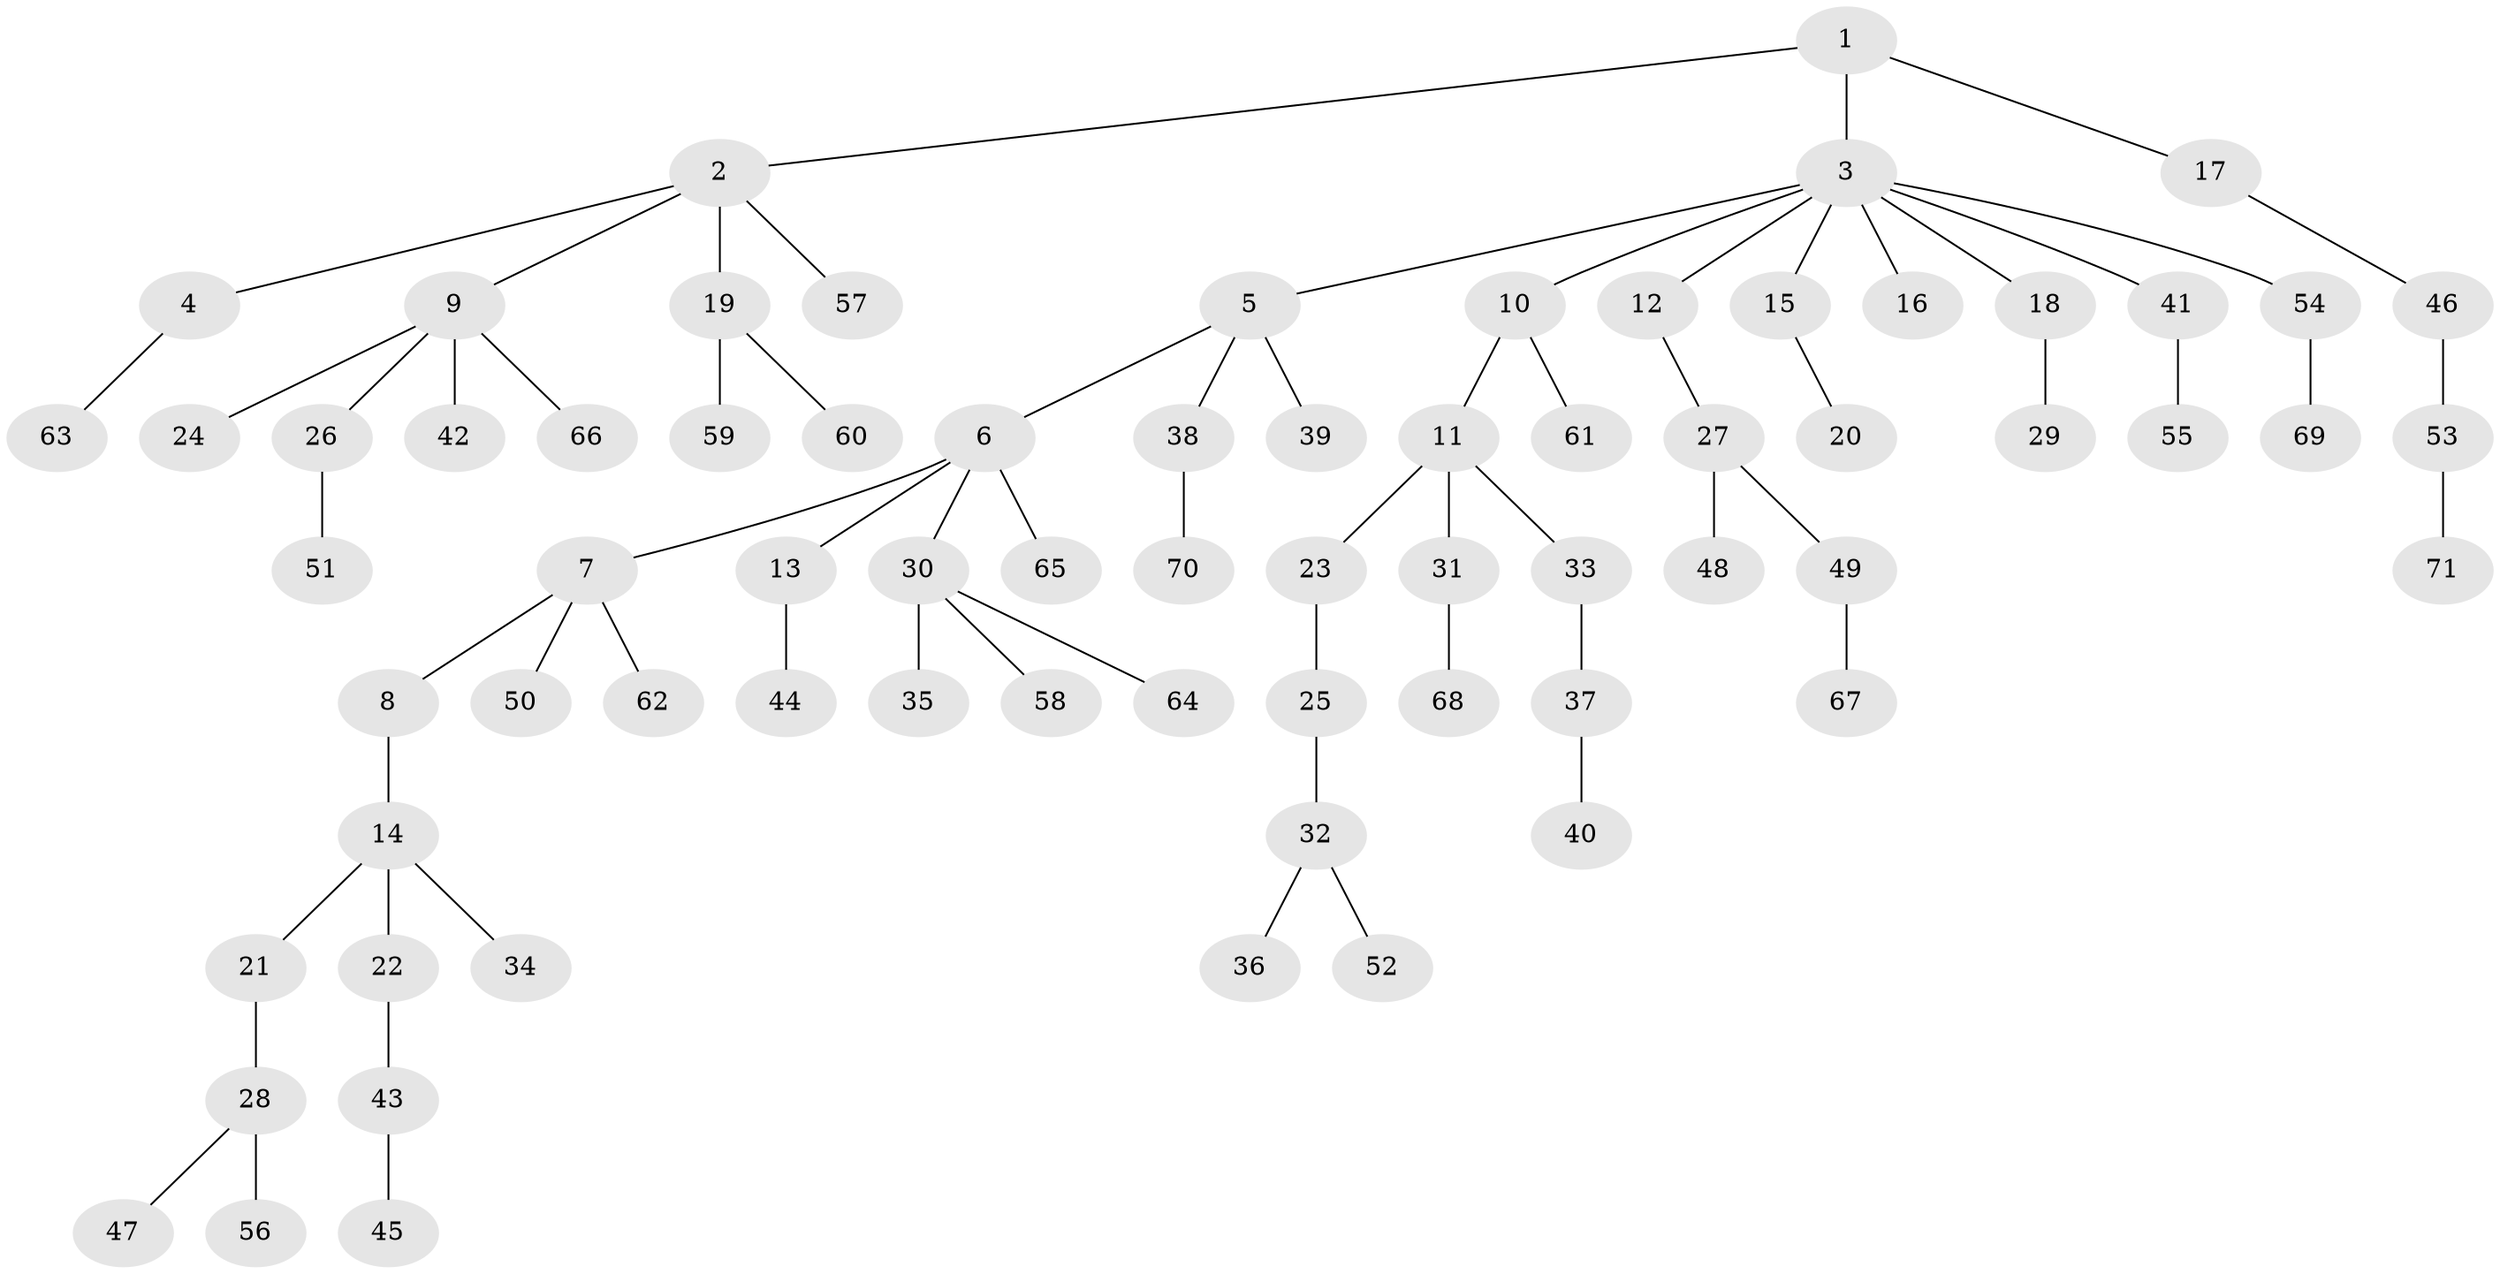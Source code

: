 // coarse degree distribution, {1: 0.9047619047619048, 2: 0.047619047619047616, 19: 0.047619047619047616}
// Generated by graph-tools (version 1.1) at 2025/56/03/04/25 21:56:50]
// undirected, 71 vertices, 70 edges
graph export_dot {
graph [start="1"]
  node [color=gray90,style=filled];
  1;
  2;
  3;
  4;
  5;
  6;
  7;
  8;
  9;
  10;
  11;
  12;
  13;
  14;
  15;
  16;
  17;
  18;
  19;
  20;
  21;
  22;
  23;
  24;
  25;
  26;
  27;
  28;
  29;
  30;
  31;
  32;
  33;
  34;
  35;
  36;
  37;
  38;
  39;
  40;
  41;
  42;
  43;
  44;
  45;
  46;
  47;
  48;
  49;
  50;
  51;
  52;
  53;
  54;
  55;
  56;
  57;
  58;
  59;
  60;
  61;
  62;
  63;
  64;
  65;
  66;
  67;
  68;
  69;
  70;
  71;
  1 -- 2;
  1 -- 3;
  1 -- 17;
  2 -- 4;
  2 -- 9;
  2 -- 19;
  2 -- 57;
  3 -- 5;
  3 -- 10;
  3 -- 12;
  3 -- 15;
  3 -- 16;
  3 -- 18;
  3 -- 41;
  3 -- 54;
  4 -- 63;
  5 -- 6;
  5 -- 38;
  5 -- 39;
  6 -- 7;
  6 -- 13;
  6 -- 30;
  6 -- 65;
  7 -- 8;
  7 -- 50;
  7 -- 62;
  8 -- 14;
  9 -- 24;
  9 -- 26;
  9 -- 42;
  9 -- 66;
  10 -- 11;
  10 -- 61;
  11 -- 23;
  11 -- 31;
  11 -- 33;
  12 -- 27;
  13 -- 44;
  14 -- 21;
  14 -- 22;
  14 -- 34;
  15 -- 20;
  17 -- 46;
  18 -- 29;
  19 -- 59;
  19 -- 60;
  21 -- 28;
  22 -- 43;
  23 -- 25;
  25 -- 32;
  26 -- 51;
  27 -- 48;
  27 -- 49;
  28 -- 47;
  28 -- 56;
  30 -- 35;
  30 -- 58;
  30 -- 64;
  31 -- 68;
  32 -- 36;
  32 -- 52;
  33 -- 37;
  37 -- 40;
  38 -- 70;
  41 -- 55;
  43 -- 45;
  46 -- 53;
  49 -- 67;
  53 -- 71;
  54 -- 69;
}
